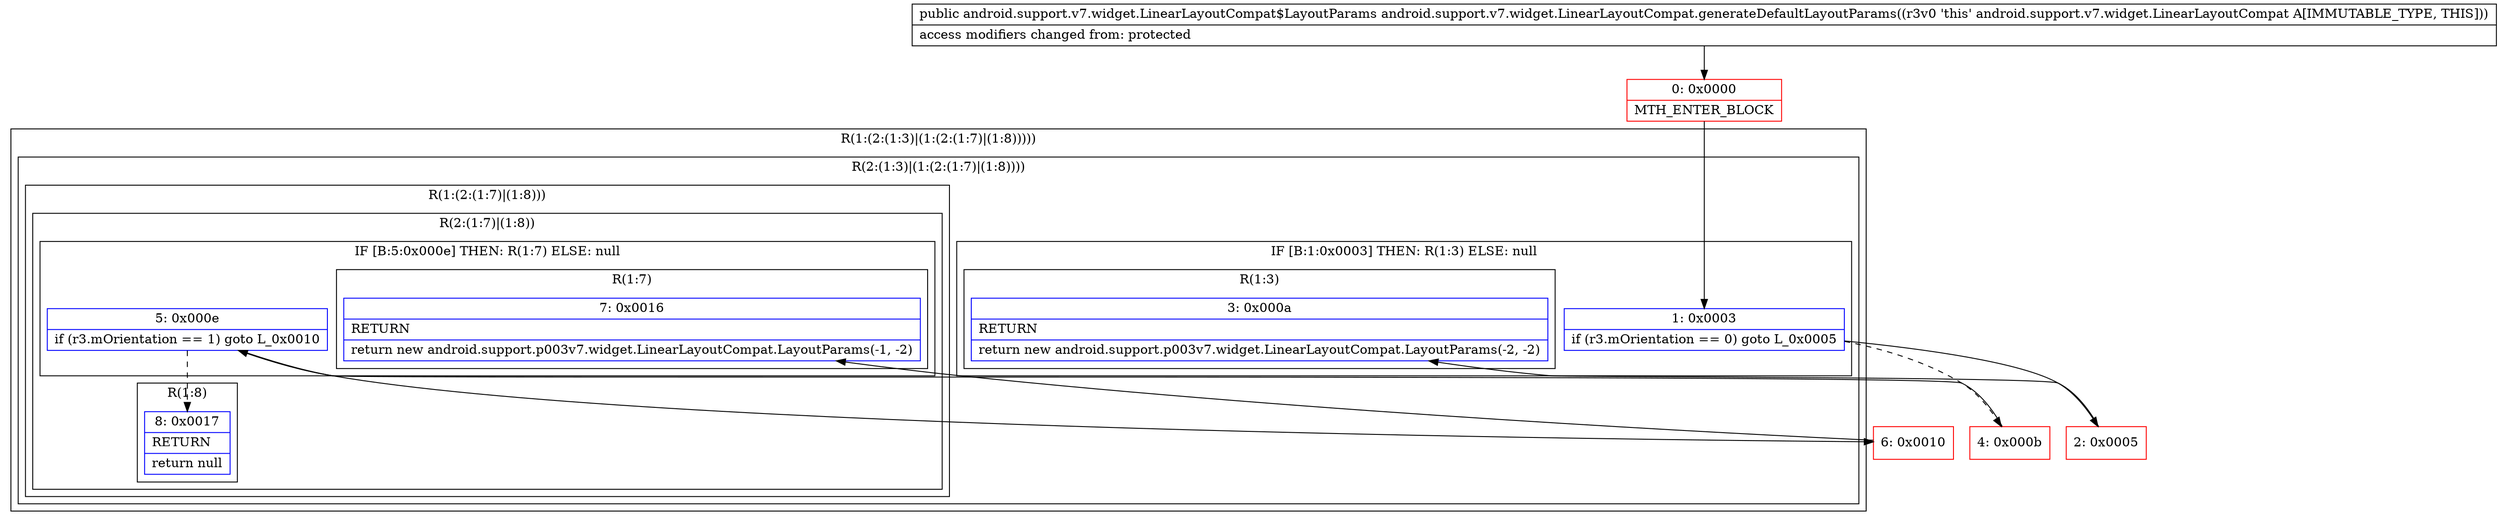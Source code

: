 digraph "CFG forandroid.support.v7.widget.LinearLayoutCompat.generateDefaultLayoutParams()Landroid\/support\/v7\/widget\/LinearLayoutCompat$LayoutParams;" {
subgraph cluster_Region_355222762 {
label = "R(1:(2:(1:3)|(1:(2:(1:7)|(1:8)))))";
node [shape=record,color=blue];
subgraph cluster_Region_1740886827 {
label = "R(2:(1:3)|(1:(2:(1:7)|(1:8))))";
node [shape=record,color=blue];
subgraph cluster_IfRegion_96071482 {
label = "IF [B:1:0x0003] THEN: R(1:3) ELSE: null";
node [shape=record,color=blue];
Node_1 [shape=record,label="{1\:\ 0x0003|if (r3.mOrientation == 0) goto L_0x0005\l}"];
subgraph cluster_Region_112805403 {
label = "R(1:3)";
node [shape=record,color=blue];
Node_3 [shape=record,label="{3\:\ 0x000a|RETURN\l|return new android.support.p003v7.widget.LinearLayoutCompat.LayoutParams(\-2, \-2)\l}"];
}
}
subgraph cluster_Region_1900370226 {
label = "R(1:(2:(1:7)|(1:8)))";
node [shape=record,color=blue];
subgraph cluster_Region_140940986 {
label = "R(2:(1:7)|(1:8))";
node [shape=record,color=blue];
subgraph cluster_IfRegion_1114405043 {
label = "IF [B:5:0x000e] THEN: R(1:7) ELSE: null";
node [shape=record,color=blue];
Node_5 [shape=record,label="{5\:\ 0x000e|if (r3.mOrientation == 1) goto L_0x0010\l}"];
subgraph cluster_Region_237594491 {
label = "R(1:7)";
node [shape=record,color=blue];
Node_7 [shape=record,label="{7\:\ 0x0016|RETURN\l|return new android.support.p003v7.widget.LinearLayoutCompat.LayoutParams(\-1, \-2)\l}"];
}
}
subgraph cluster_Region_1434334021 {
label = "R(1:8)";
node [shape=record,color=blue];
Node_8 [shape=record,label="{8\:\ 0x0017|RETURN\l|return null\l}"];
}
}
}
}
}
Node_0 [shape=record,color=red,label="{0\:\ 0x0000|MTH_ENTER_BLOCK\l}"];
Node_2 [shape=record,color=red,label="{2\:\ 0x0005}"];
Node_4 [shape=record,color=red,label="{4\:\ 0x000b}"];
Node_6 [shape=record,color=red,label="{6\:\ 0x0010}"];
MethodNode[shape=record,label="{public android.support.v7.widget.LinearLayoutCompat$LayoutParams android.support.v7.widget.LinearLayoutCompat.generateDefaultLayoutParams((r3v0 'this' android.support.v7.widget.LinearLayoutCompat A[IMMUTABLE_TYPE, THIS]))  | access modifiers changed from: protected\l}"];
MethodNode -> Node_0;
Node_1 -> Node_2;
Node_1 -> Node_4[style=dashed];
Node_5 -> Node_6;
Node_5 -> Node_8[style=dashed];
Node_0 -> Node_1;
Node_2 -> Node_3;
Node_4 -> Node_5;
Node_6 -> Node_7;
}

